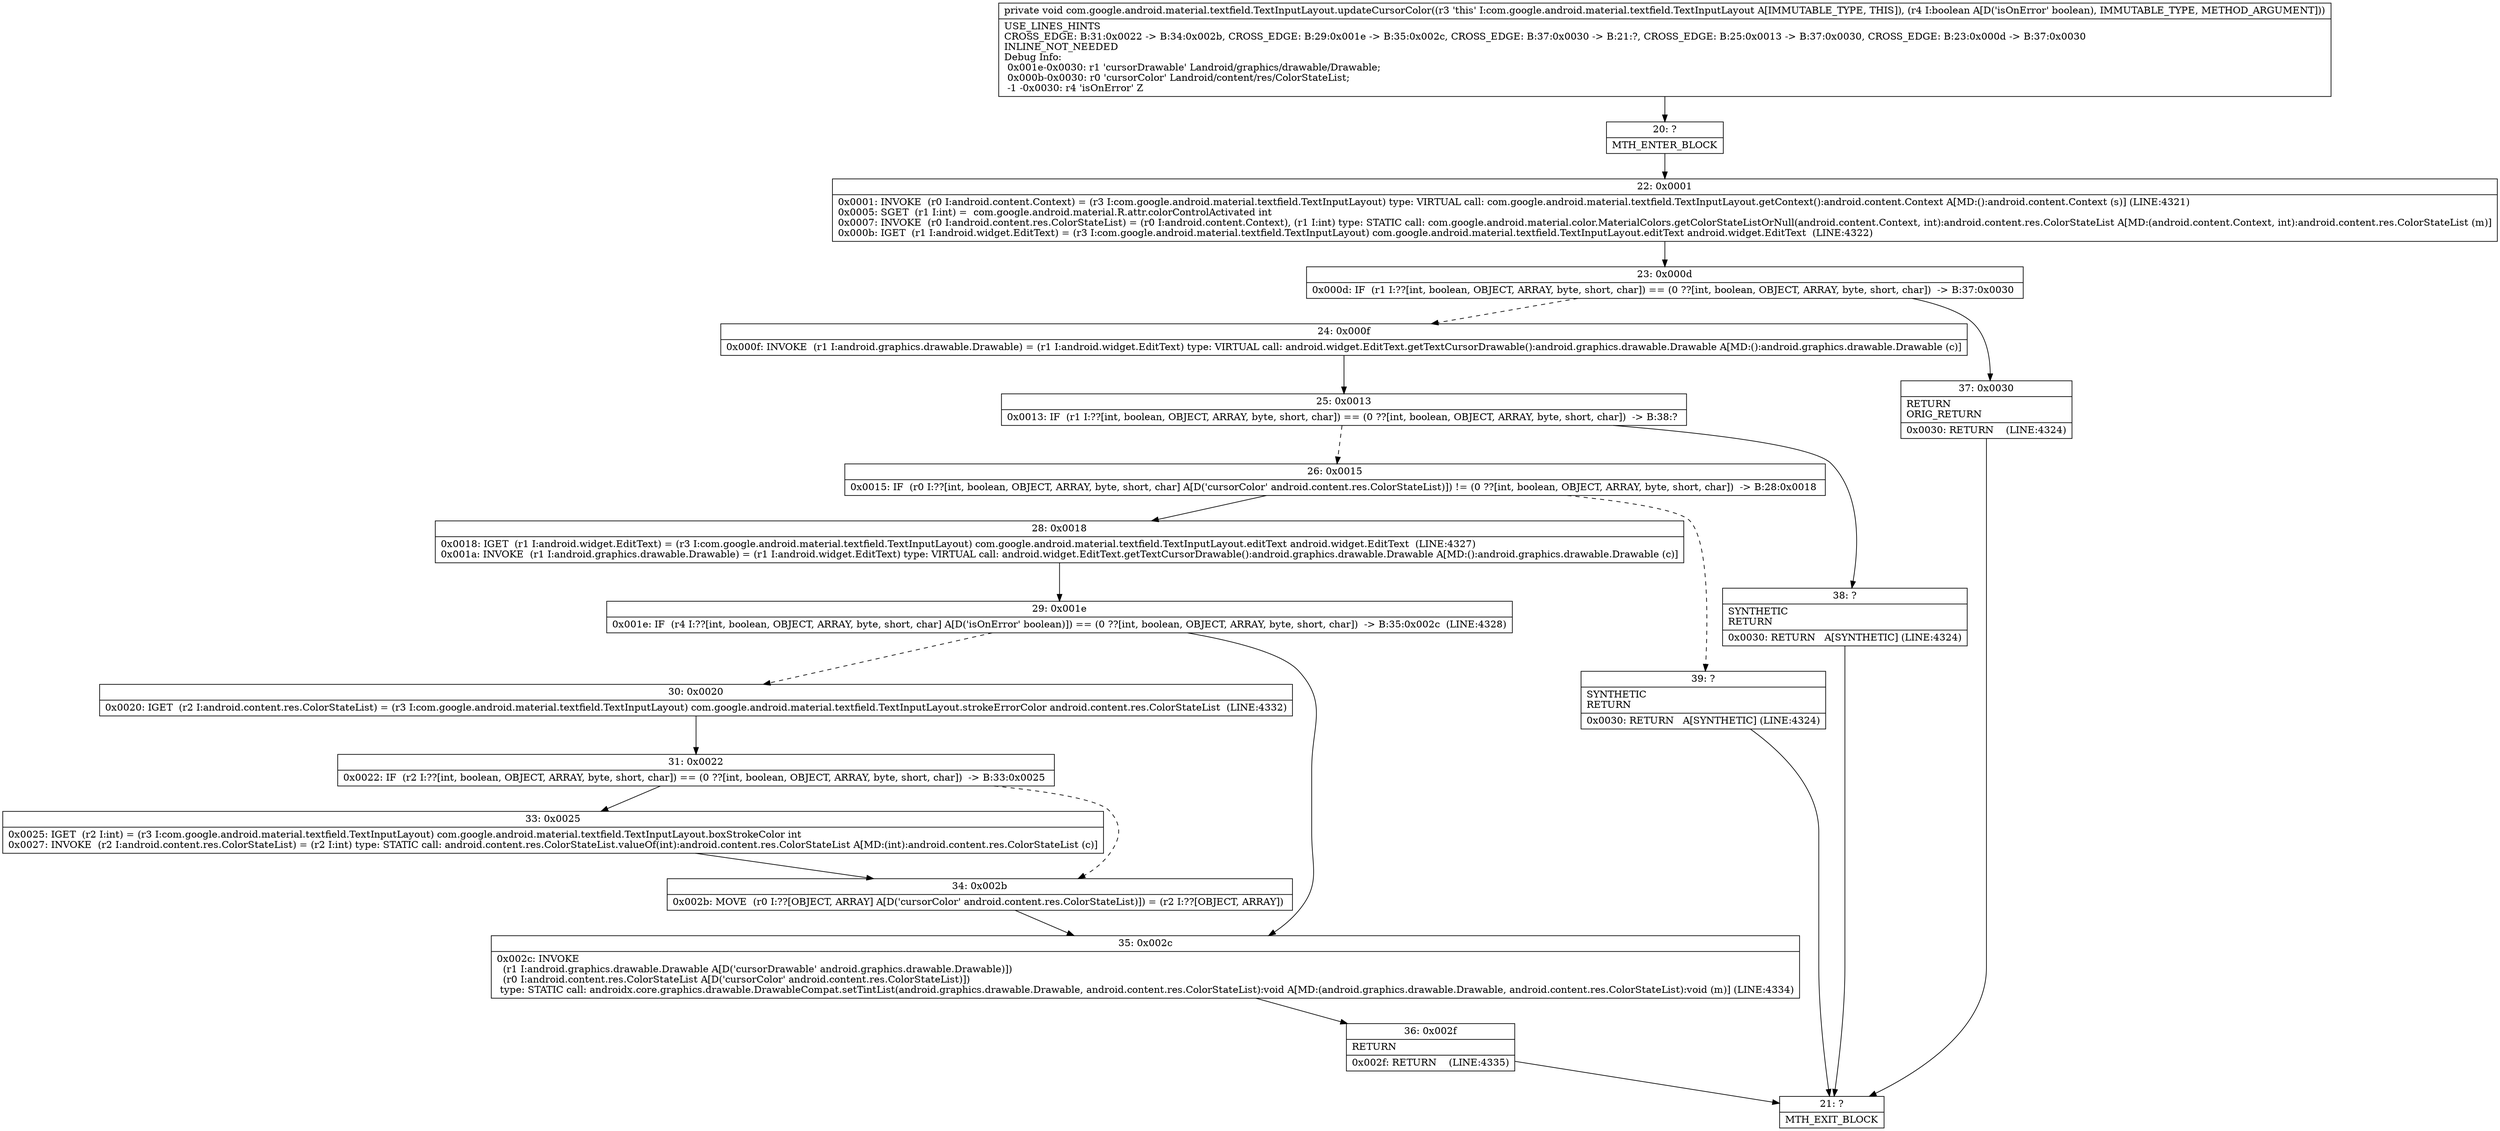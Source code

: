 digraph "CFG forcom.google.android.material.textfield.TextInputLayout.updateCursorColor(Z)V" {
Node_20 [shape=record,label="{20\:\ ?|MTH_ENTER_BLOCK\l}"];
Node_22 [shape=record,label="{22\:\ 0x0001|0x0001: INVOKE  (r0 I:android.content.Context) = (r3 I:com.google.android.material.textfield.TextInputLayout) type: VIRTUAL call: com.google.android.material.textfield.TextInputLayout.getContext():android.content.Context A[MD:():android.content.Context (s)] (LINE:4321)\l0x0005: SGET  (r1 I:int) =  com.google.android.material.R.attr.colorControlActivated int \l0x0007: INVOKE  (r0 I:android.content.res.ColorStateList) = (r0 I:android.content.Context), (r1 I:int) type: STATIC call: com.google.android.material.color.MaterialColors.getColorStateListOrNull(android.content.Context, int):android.content.res.ColorStateList A[MD:(android.content.Context, int):android.content.res.ColorStateList (m)]\l0x000b: IGET  (r1 I:android.widget.EditText) = (r3 I:com.google.android.material.textfield.TextInputLayout) com.google.android.material.textfield.TextInputLayout.editText android.widget.EditText  (LINE:4322)\l}"];
Node_23 [shape=record,label="{23\:\ 0x000d|0x000d: IF  (r1 I:??[int, boolean, OBJECT, ARRAY, byte, short, char]) == (0 ??[int, boolean, OBJECT, ARRAY, byte, short, char])  \-\> B:37:0x0030 \l}"];
Node_24 [shape=record,label="{24\:\ 0x000f|0x000f: INVOKE  (r1 I:android.graphics.drawable.Drawable) = (r1 I:android.widget.EditText) type: VIRTUAL call: android.widget.EditText.getTextCursorDrawable():android.graphics.drawable.Drawable A[MD:():android.graphics.drawable.Drawable (c)]\l}"];
Node_25 [shape=record,label="{25\:\ 0x0013|0x0013: IF  (r1 I:??[int, boolean, OBJECT, ARRAY, byte, short, char]) == (0 ??[int, boolean, OBJECT, ARRAY, byte, short, char])  \-\> B:38:? \l}"];
Node_26 [shape=record,label="{26\:\ 0x0015|0x0015: IF  (r0 I:??[int, boolean, OBJECT, ARRAY, byte, short, char] A[D('cursorColor' android.content.res.ColorStateList)]) != (0 ??[int, boolean, OBJECT, ARRAY, byte, short, char])  \-\> B:28:0x0018 \l}"];
Node_28 [shape=record,label="{28\:\ 0x0018|0x0018: IGET  (r1 I:android.widget.EditText) = (r3 I:com.google.android.material.textfield.TextInputLayout) com.google.android.material.textfield.TextInputLayout.editText android.widget.EditText  (LINE:4327)\l0x001a: INVOKE  (r1 I:android.graphics.drawable.Drawable) = (r1 I:android.widget.EditText) type: VIRTUAL call: android.widget.EditText.getTextCursorDrawable():android.graphics.drawable.Drawable A[MD:():android.graphics.drawable.Drawable (c)]\l}"];
Node_29 [shape=record,label="{29\:\ 0x001e|0x001e: IF  (r4 I:??[int, boolean, OBJECT, ARRAY, byte, short, char] A[D('isOnError' boolean)]) == (0 ??[int, boolean, OBJECT, ARRAY, byte, short, char])  \-\> B:35:0x002c  (LINE:4328)\l}"];
Node_30 [shape=record,label="{30\:\ 0x0020|0x0020: IGET  (r2 I:android.content.res.ColorStateList) = (r3 I:com.google.android.material.textfield.TextInputLayout) com.google.android.material.textfield.TextInputLayout.strokeErrorColor android.content.res.ColorStateList  (LINE:4332)\l}"];
Node_31 [shape=record,label="{31\:\ 0x0022|0x0022: IF  (r2 I:??[int, boolean, OBJECT, ARRAY, byte, short, char]) == (0 ??[int, boolean, OBJECT, ARRAY, byte, short, char])  \-\> B:33:0x0025 \l}"];
Node_33 [shape=record,label="{33\:\ 0x0025|0x0025: IGET  (r2 I:int) = (r3 I:com.google.android.material.textfield.TextInputLayout) com.google.android.material.textfield.TextInputLayout.boxStrokeColor int \l0x0027: INVOKE  (r2 I:android.content.res.ColorStateList) = (r2 I:int) type: STATIC call: android.content.res.ColorStateList.valueOf(int):android.content.res.ColorStateList A[MD:(int):android.content.res.ColorStateList (c)]\l}"];
Node_34 [shape=record,label="{34\:\ 0x002b|0x002b: MOVE  (r0 I:??[OBJECT, ARRAY] A[D('cursorColor' android.content.res.ColorStateList)]) = (r2 I:??[OBJECT, ARRAY]) \l}"];
Node_35 [shape=record,label="{35\:\ 0x002c|0x002c: INVOKE  \l  (r1 I:android.graphics.drawable.Drawable A[D('cursorDrawable' android.graphics.drawable.Drawable)])\l  (r0 I:android.content.res.ColorStateList A[D('cursorColor' android.content.res.ColorStateList)])\l type: STATIC call: androidx.core.graphics.drawable.DrawableCompat.setTintList(android.graphics.drawable.Drawable, android.content.res.ColorStateList):void A[MD:(android.graphics.drawable.Drawable, android.content.res.ColorStateList):void (m)] (LINE:4334)\l}"];
Node_36 [shape=record,label="{36\:\ 0x002f|RETURN\l|0x002f: RETURN    (LINE:4335)\l}"];
Node_21 [shape=record,label="{21\:\ ?|MTH_EXIT_BLOCK\l}"];
Node_39 [shape=record,label="{39\:\ ?|SYNTHETIC\lRETURN\l|0x0030: RETURN   A[SYNTHETIC] (LINE:4324)\l}"];
Node_38 [shape=record,label="{38\:\ ?|SYNTHETIC\lRETURN\l|0x0030: RETURN   A[SYNTHETIC] (LINE:4324)\l}"];
Node_37 [shape=record,label="{37\:\ 0x0030|RETURN\lORIG_RETURN\l|0x0030: RETURN    (LINE:4324)\l}"];
MethodNode[shape=record,label="{private void com.google.android.material.textfield.TextInputLayout.updateCursorColor((r3 'this' I:com.google.android.material.textfield.TextInputLayout A[IMMUTABLE_TYPE, THIS]), (r4 I:boolean A[D('isOnError' boolean), IMMUTABLE_TYPE, METHOD_ARGUMENT]))  | USE_LINES_HINTS\lCROSS_EDGE: B:31:0x0022 \-\> B:34:0x002b, CROSS_EDGE: B:29:0x001e \-\> B:35:0x002c, CROSS_EDGE: B:37:0x0030 \-\> B:21:?, CROSS_EDGE: B:25:0x0013 \-\> B:37:0x0030, CROSS_EDGE: B:23:0x000d \-\> B:37:0x0030\lINLINE_NOT_NEEDED\lDebug Info:\l  0x001e\-0x0030: r1 'cursorDrawable' Landroid\/graphics\/drawable\/Drawable;\l  0x000b\-0x0030: r0 'cursorColor' Landroid\/content\/res\/ColorStateList;\l  \-1 \-0x0030: r4 'isOnError' Z\l}"];
MethodNode -> Node_20;Node_20 -> Node_22;
Node_22 -> Node_23;
Node_23 -> Node_24[style=dashed];
Node_23 -> Node_37;
Node_24 -> Node_25;
Node_25 -> Node_26[style=dashed];
Node_25 -> Node_38;
Node_26 -> Node_28;
Node_26 -> Node_39[style=dashed];
Node_28 -> Node_29;
Node_29 -> Node_30[style=dashed];
Node_29 -> Node_35;
Node_30 -> Node_31;
Node_31 -> Node_33;
Node_31 -> Node_34[style=dashed];
Node_33 -> Node_34;
Node_34 -> Node_35;
Node_35 -> Node_36;
Node_36 -> Node_21;
Node_39 -> Node_21;
Node_38 -> Node_21;
Node_37 -> Node_21;
}

